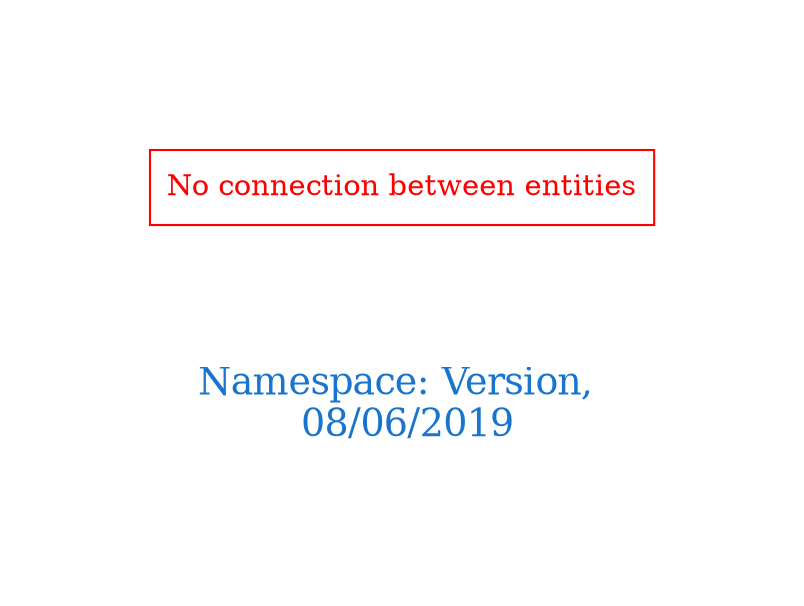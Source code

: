 digraph OGIT_ontology {
 graph [ rankdir= LR,pad=1 
fontsize = 18,
fontcolor= dodgerblue3,label = "\n\n\nNamespace: Version, \n 08/06/2019"];
node[shape=polygon];
edge [  color="gray81"];

"No connection between entities" [fontcolor = "red",color="red", shape="polygon"]
}
